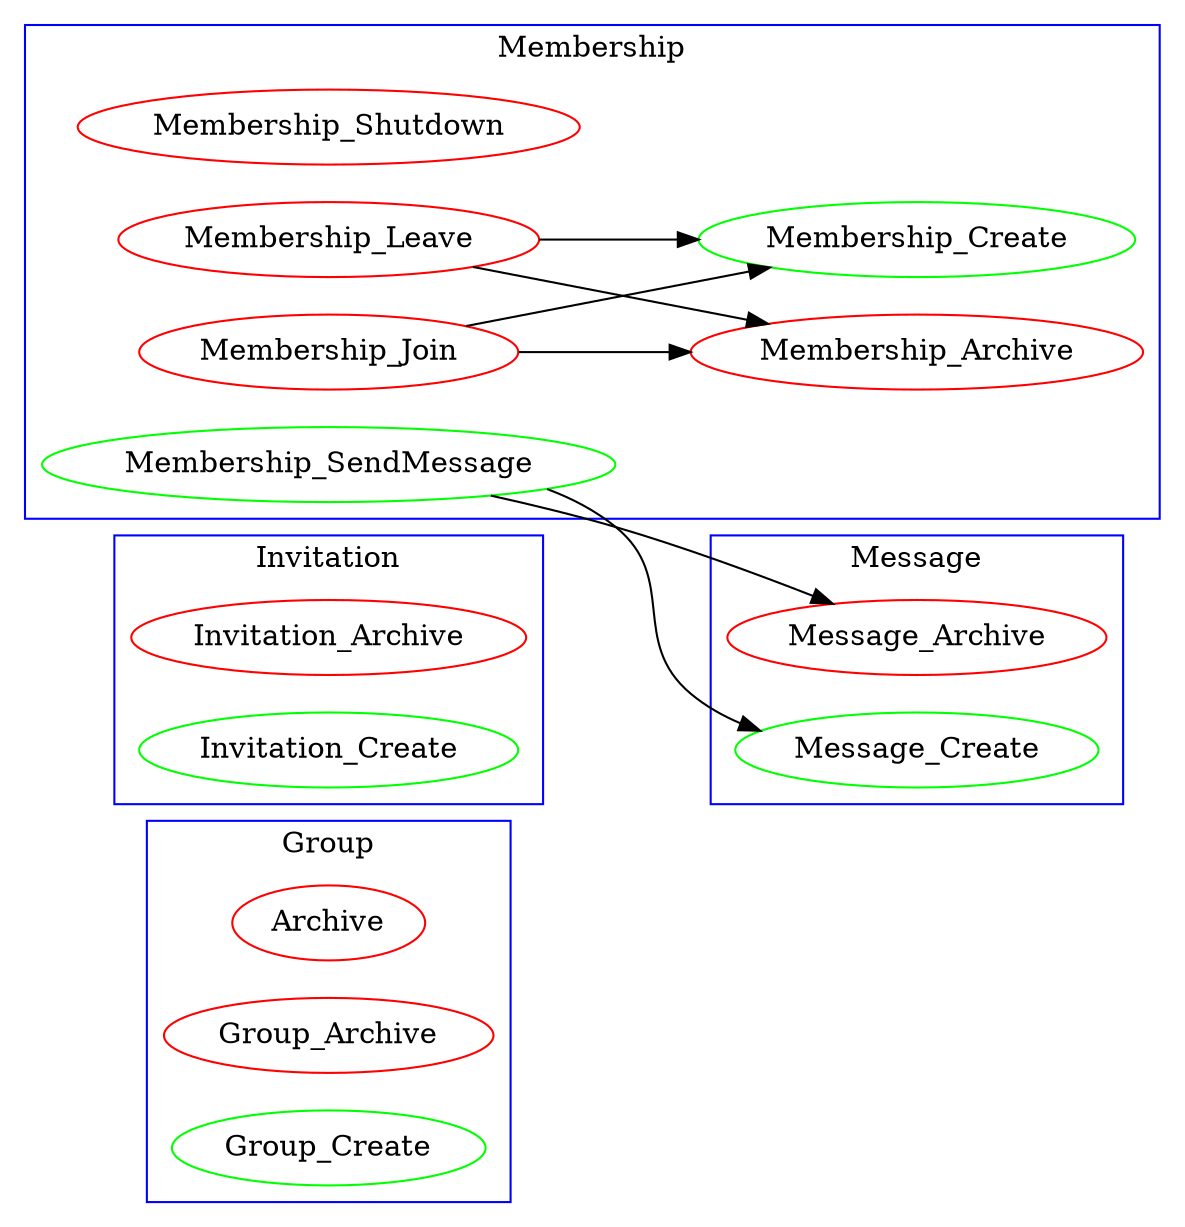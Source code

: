 digraph G {
compound=true;
rankdir=LR;
subgraph cluster_Group{
n10[label=Archive][color=red]; 
n2[label=Group_Archive][color=red]; 
n0[label=Group_Create][color=green]; 
label=Group;color=blue
}subgraph cluster_Invitation{
n10[label=Archive][color=red]; 
n5[label=Invitation_Archive][color=red]; 
n3[label=Invitation_Create][color=green]; 
label=Invitation;color=blue
}subgraph cluster_Message{
n10[label=Archive][color=red]; 
n8[label=Message_Archive][color=red]; 
n6[label=Message_Create][color=green]; 
label=Message;color=blue
}subgraph cluster_Membership{
n10[label=Archive][color=red]; 
n11[label=Membership_Shutdown][color=red]; 
n12[label=Membership_SendMessage][color=green]; 
n13[label=Membership_Leave][color=red]; 
n14[label=Membership_Join][color=red]; 
n15[label=Membership_Archive][color=red]; 
n9[label=Membership_Create][color=green]; 
label=Membership;color=blue
}n12->n6
n12->n8
n13->n9
n13->n15
n14->n9
n14->n15

}
